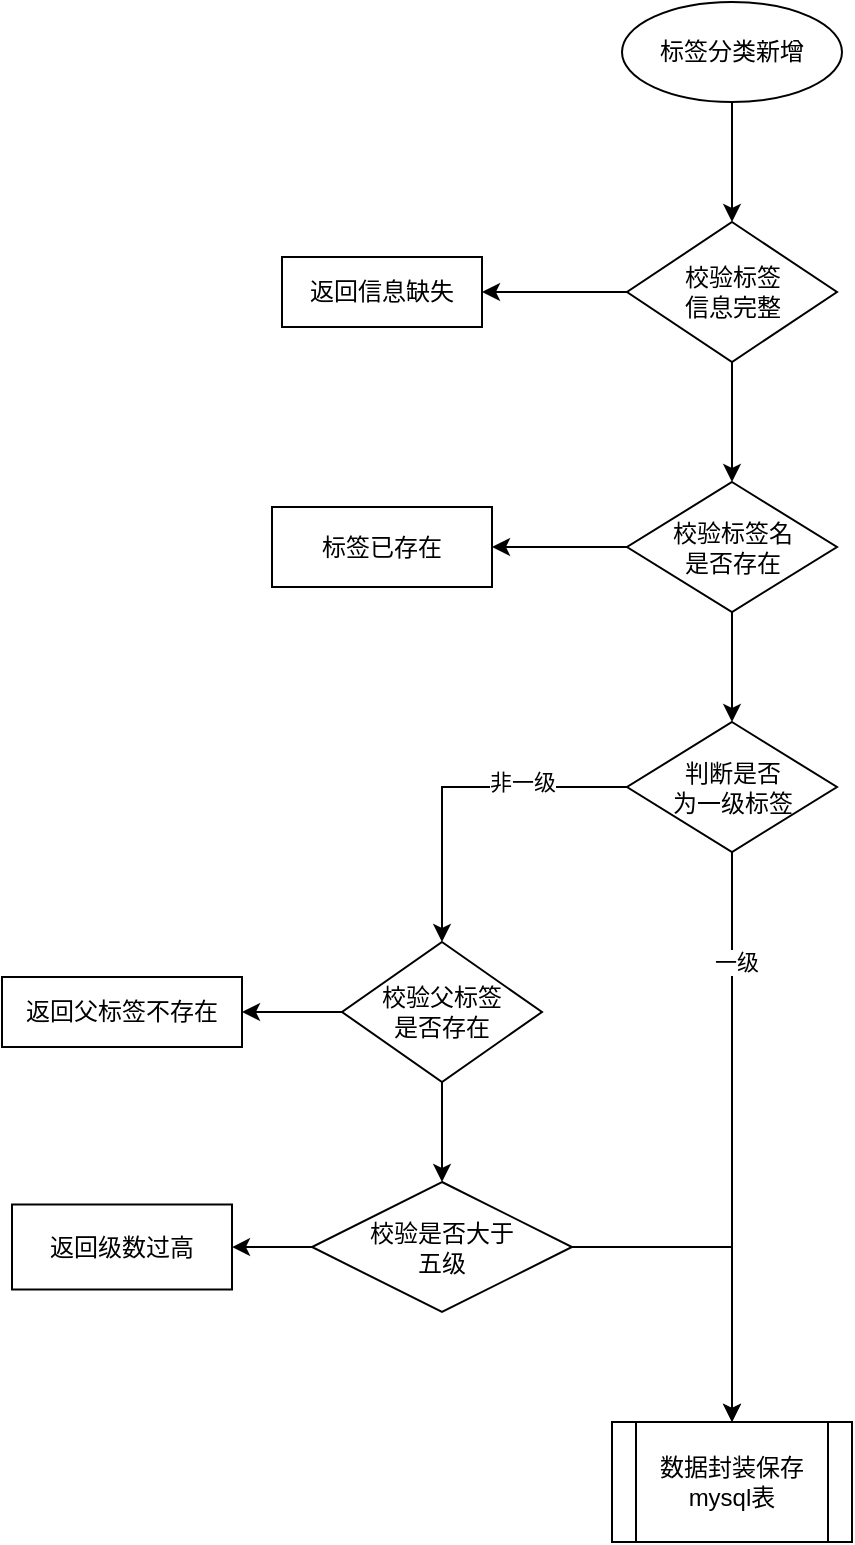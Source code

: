<mxfile version="24.8.0">
  <diagram name="第 1 页" id="yJgmaSH1xIqjs13In67w">
    <mxGraphModel dx="1853" dy="650" grid="1" gridSize="10" guides="1" tooltips="1" connect="1" arrows="1" fold="1" page="1" pageScale="1" pageWidth="827" pageHeight="1169" math="0" shadow="0">
      <root>
        <mxCell id="0" />
        <mxCell id="1" parent="0" />
        <mxCell id="RrWnE-KfelOkr5U7LzMw-3" value="" style="edgeStyle=orthogonalEdgeStyle;rounded=0;orthogonalLoop=1;jettySize=auto;html=1;" edge="1" parent="1" source="RrWnE-KfelOkr5U7LzMw-1" target="RrWnE-KfelOkr5U7LzMw-2">
          <mxGeometry relative="1" as="geometry" />
        </mxCell>
        <mxCell id="RrWnE-KfelOkr5U7LzMw-1" value="标签分类新增" style="ellipse;whiteSpace=wrap;html=1;" vertex="1" parent="1">
          <mxGeometry x="280" y="140" width="110" height="50" as="geometry" />
        </mxCell>
        <mxCell id="RrWnE-KfelOkr5U7LzMw-7" value="" style="edgeStyle=orthogonalEdgeStyle;rounded=0;orthogonalLoop=1;jettySize=auto;html=1;" edge="1" parent="1" source="RrWnE-KfelOkr5U7LzMw-2" target="RrWnE-KfelOkr5U7LzMw-6">
          <mxGeometry relative="1" as="geometry" />
        </mxCell>
        <mxCell id="RrWnE-KfelOkr5U7LzMw-20" value="" style="edgeStyle=orthogonalEdgeStyle;rounded=0;orthogonalLoop=1;jettySize=auto;html=1;" edge="1" parent="1" source="RrWnE-KfelOkr5U7LzMw-2" target="RrWnE-KfelOkr5U7LzMw-19">
          <mxGeometry relative="1" as="geometry" />
        </mxCell>
        <mxCell id="RrWnE-KfelOkr5U7LzMw-2" value="校验标签&lt;div&gt;信息完整&lt;/div&gt;" style="rhombus;whiteSpace=wrap;html=1;" vertex="1" parent="1">
          <mxGeometry x="282.5" y="250" width="105" height="70" as="geometry" />
        </mxCell>
        <mxCell id="RrWnE-KfelOkr5U7LzMw-9" value="" style="edgeStyle=orthogonalEdgeStyle;rounded=0;orthogonalLoop=1;jettySize=auto;html=1;" edge="1" parent="1" source="RrWnE-KfelOkr5U7LzMw-4" target="RrWnE-KfelOkr5U7LzMw-8">
          <mxGeometry relative="1" as="geometry" />
        </mxCell>
        <mxCell id="RrWnE-KfelOkr5U7LzMw-12" value="非一级" style="edgeLabel;html=1;align=center;verticalAlign=middle;resizable=0;points=[];" vertex="1" connectable="0" parent="RrWnE-KfelOkr5U7LzMw-9">
          <mxGeometry x="-0.382" y="-3" relative="1" as="geometry">
            <mxPoint as="offset" />
          </mxGeometry>
        </mxCell>
        <mxCell id="RrWnE-KfelOkr5U7LzMw-18" value="" style="edgeStyle=orthogonalEdgeStyle;rounded=0;orthogonalLoop=1;jettySize=auto;html=1;entryX=0.5;entryY=0;entryDx=0;entryDy=0;" edge="1" parent="1" source="RrWnE-KfelOkr5U7LzMw-4" target="RrWnE-KfelOkr5U7LzMw-25">
          <mxGeometry relative="1" as="geometry">
            <mxPoint x="430" y="605" as="targetPoint" />
          </mxGeometry>
        </mxCell>
        <mxCell id="RrWnE-KfelOkr5U7LzMw-24" value="一级" style="edgeLabel;html=1;align=center;verticalAlign=middle;resizable=0;points=[];" vertex="1" connectable="0" parent="RrWnE-KfelOkr5U7LzMw-18">
          <mxGeometry x="-0.626" y="1" relative="1" as="geometry">
            <mxPoint x="1" y="1" as="offset" />
          </mxGeometry>
        </mxCell>
        <mxCell id="RrWnE-KfelOkr5U7LzMw-4" value="判断是否&lt;div&gt;为一级标签&lt;/div&gt;" style="rhombus;whiteSpace=wrap;html=1;" vertex="1" parent="1">
          <mxGeometry x="282.5" y="500" width="105" height="65" as="geometry" />
        </mxCell>
        <mxCell id="RrWnE-KfelOkr5U7LzMw-6" value="返回信息缺失" style="whiteSpace=wrap;html=1;" vertex="1" parent="1">
          <mxGeometry x="110" y="267.5" width="100" height="35" as="geometry" />
        </mxCell>
        <mxCell id="RrWnE-KfelOkr5U7LzMw-11" value="" style="edgeStyle=orthogonalEdgeStyle;rounded=0;orthogonalLoop=1;jettySize=auto;html=1;" edge="1" parent="1" source="RrWnE-KfelOkr5U7LzMw-8" target="RrWnE-KfelOkr5U7LzMw-10">
          <mxGeometry relative="1" as="geometry" />
        </mxCell>
        <mxCell id="RrWnE-KfelOkr5U7LzMw-14" value="" style="edgeStyle=orthogonalEdgeStyle;rounded=0;orthogonalLoop=1;jettySize=auto;html=1;" edge="1" parent="1" source="RrWnE-KfelOkr5U7LzMw-8" target="RrWnE-KfelOkr5U7LzMw-13">
          <mxGeometry relative="1" as="geometry" />
        </mxCell>
        <mxCell id="RrWnE-KfelOkr5U7LzMw-8" value="校验父标签&lt;div&gt;是否存在&lt;/div&gt;" style="rhombus;whiteSpace=wrap;html=1;" vertex="1" parent="1">
          <mxGeometry x="140" y="610" width="100" height="70" as="geometry" />
        </mxCell>
        <mxCell id="RrWnE-KfelOkr5U7LzMw-10" value="返回父标签不存在" style="whiteSpace=wrap;html=1;" vertex="1" parent="1">
          <mxGeometry x="-30" y="627.5" width="120" height="35" as="geometry" />
        </mxCell>
        <mxCell id="RrWnE-KfelOkr5U7LzMw-16" value="" style="edgeStyle=orthogonalEdgeStyle;rounded=0;orthogonalLoop=1;jettySize=auto;html=1;" edge="1" parent="1" source="RrWnE-KfelOkr5U7LzMw-13" target="RrWnE-KfelOkr5U7LzMw-15">
          <mxGeometry relative="1" as="geometry" />
        </mxCell>
        <mxCell id="RrWnE-KfelOkr5U7LzMw-26" value="" style="edgeStyle=orthogonalEdgeStyle;rounded=0;orthogonalLoop=1;jettySize=auto;html=1;" edge="1" parent="1" source="RrWnE-KfelOkr5U7LzMw-13" target="RrWnE-KfelOkr5U7LzMw-25">
          <mxGeometry relative="1" as="geometry" />
        </mxCell>
        <mxCell id="RrWnE-KfelOkr5U7LzMw-13" value="校验是否大于&lt;div&gt;五级&lt;/div&gt;" style="rhombus;whiteSpace=wrap;html=1;" vertex="1" parent="1">
          <mxGeometry x="125" y="730" width="130" height="65" as="geometry" />
        </mxCell>
        <mxCell id="RrWnE-KfelOkr5U7LzMw-15" value="返回级数过高" style="whiteSpace=wrap;html=1;" vertex="1" parent="1">
          <mxGeometry x="-25" y="741.25" width="110" height="42.5" as="geometry" />
        </mxCell>
        <mxCell id="RrWnE-KfelOkr5U7LzMw-22" value="" style="edgeStyle=orthogonalEdgeStyle;rounded=0;orthogonalLoop=1;jettySize=auto;html=1;" edge="1" parent="1" source="RrWnE-KfelOkr5U7LzMw-19" target="RrWnE-KfelOkr5U7LzMw-21">
          <mxGeometry relative="1" as="geometry" />
        </mxCell>
        <mxCell id="RrWnE-KfelOkr5U7LzMw-23" style="edgeStyle=orthogonalEdgeStyle;rounded=0;orthogonalLoop=1;jettySize=auto;html=1;" edge="1" parent="1" source="RrWnE-KfelOkr5U7LzMw-19" target="RrWnE-KfelOkr5U7LzMw-4">
          <mxGeometry relative="1" as="geometry" />
        </mxCell>
        <mxCell id="RrWnE-KfelOkr5U7LzMw-19" value="校验标签名&lt;div&gt;是否存在&lt;/div&gt;" style="rhombus;whiteSpace=wrap;html=1;" vertex="1" parent="1">
          <mxGeometry x="282.5" y="380" width="105" height="65" as="geometry" />
        </mxCell>
        <mxCell id="RrWnE-KfelOkr5U7LzMw-21" value="标签已存在" style="whiteSpace=wrap;html=1;" vertex="1" parent="1">
          <mxGeometry x="105" y="392.5" width="110" height="40" as="geometry" />
        </mxCell>
        <mxCell id="RrWnE-KfelOkr5U7LzMw-25" value="数据封装保存&lt;div&gt;mysql表&lt;/div&gt;" style="shape=process;whiteSpace=wrap;html=1;backgroundOutline=1;" vertex="1" parent="1">
          <mxGeometry x="275" y="850" width="120" height="60" as="geometry" />
        </mxCell>
      </root>
    </mxGraphModel>
  </diagram>
</mxfile>
